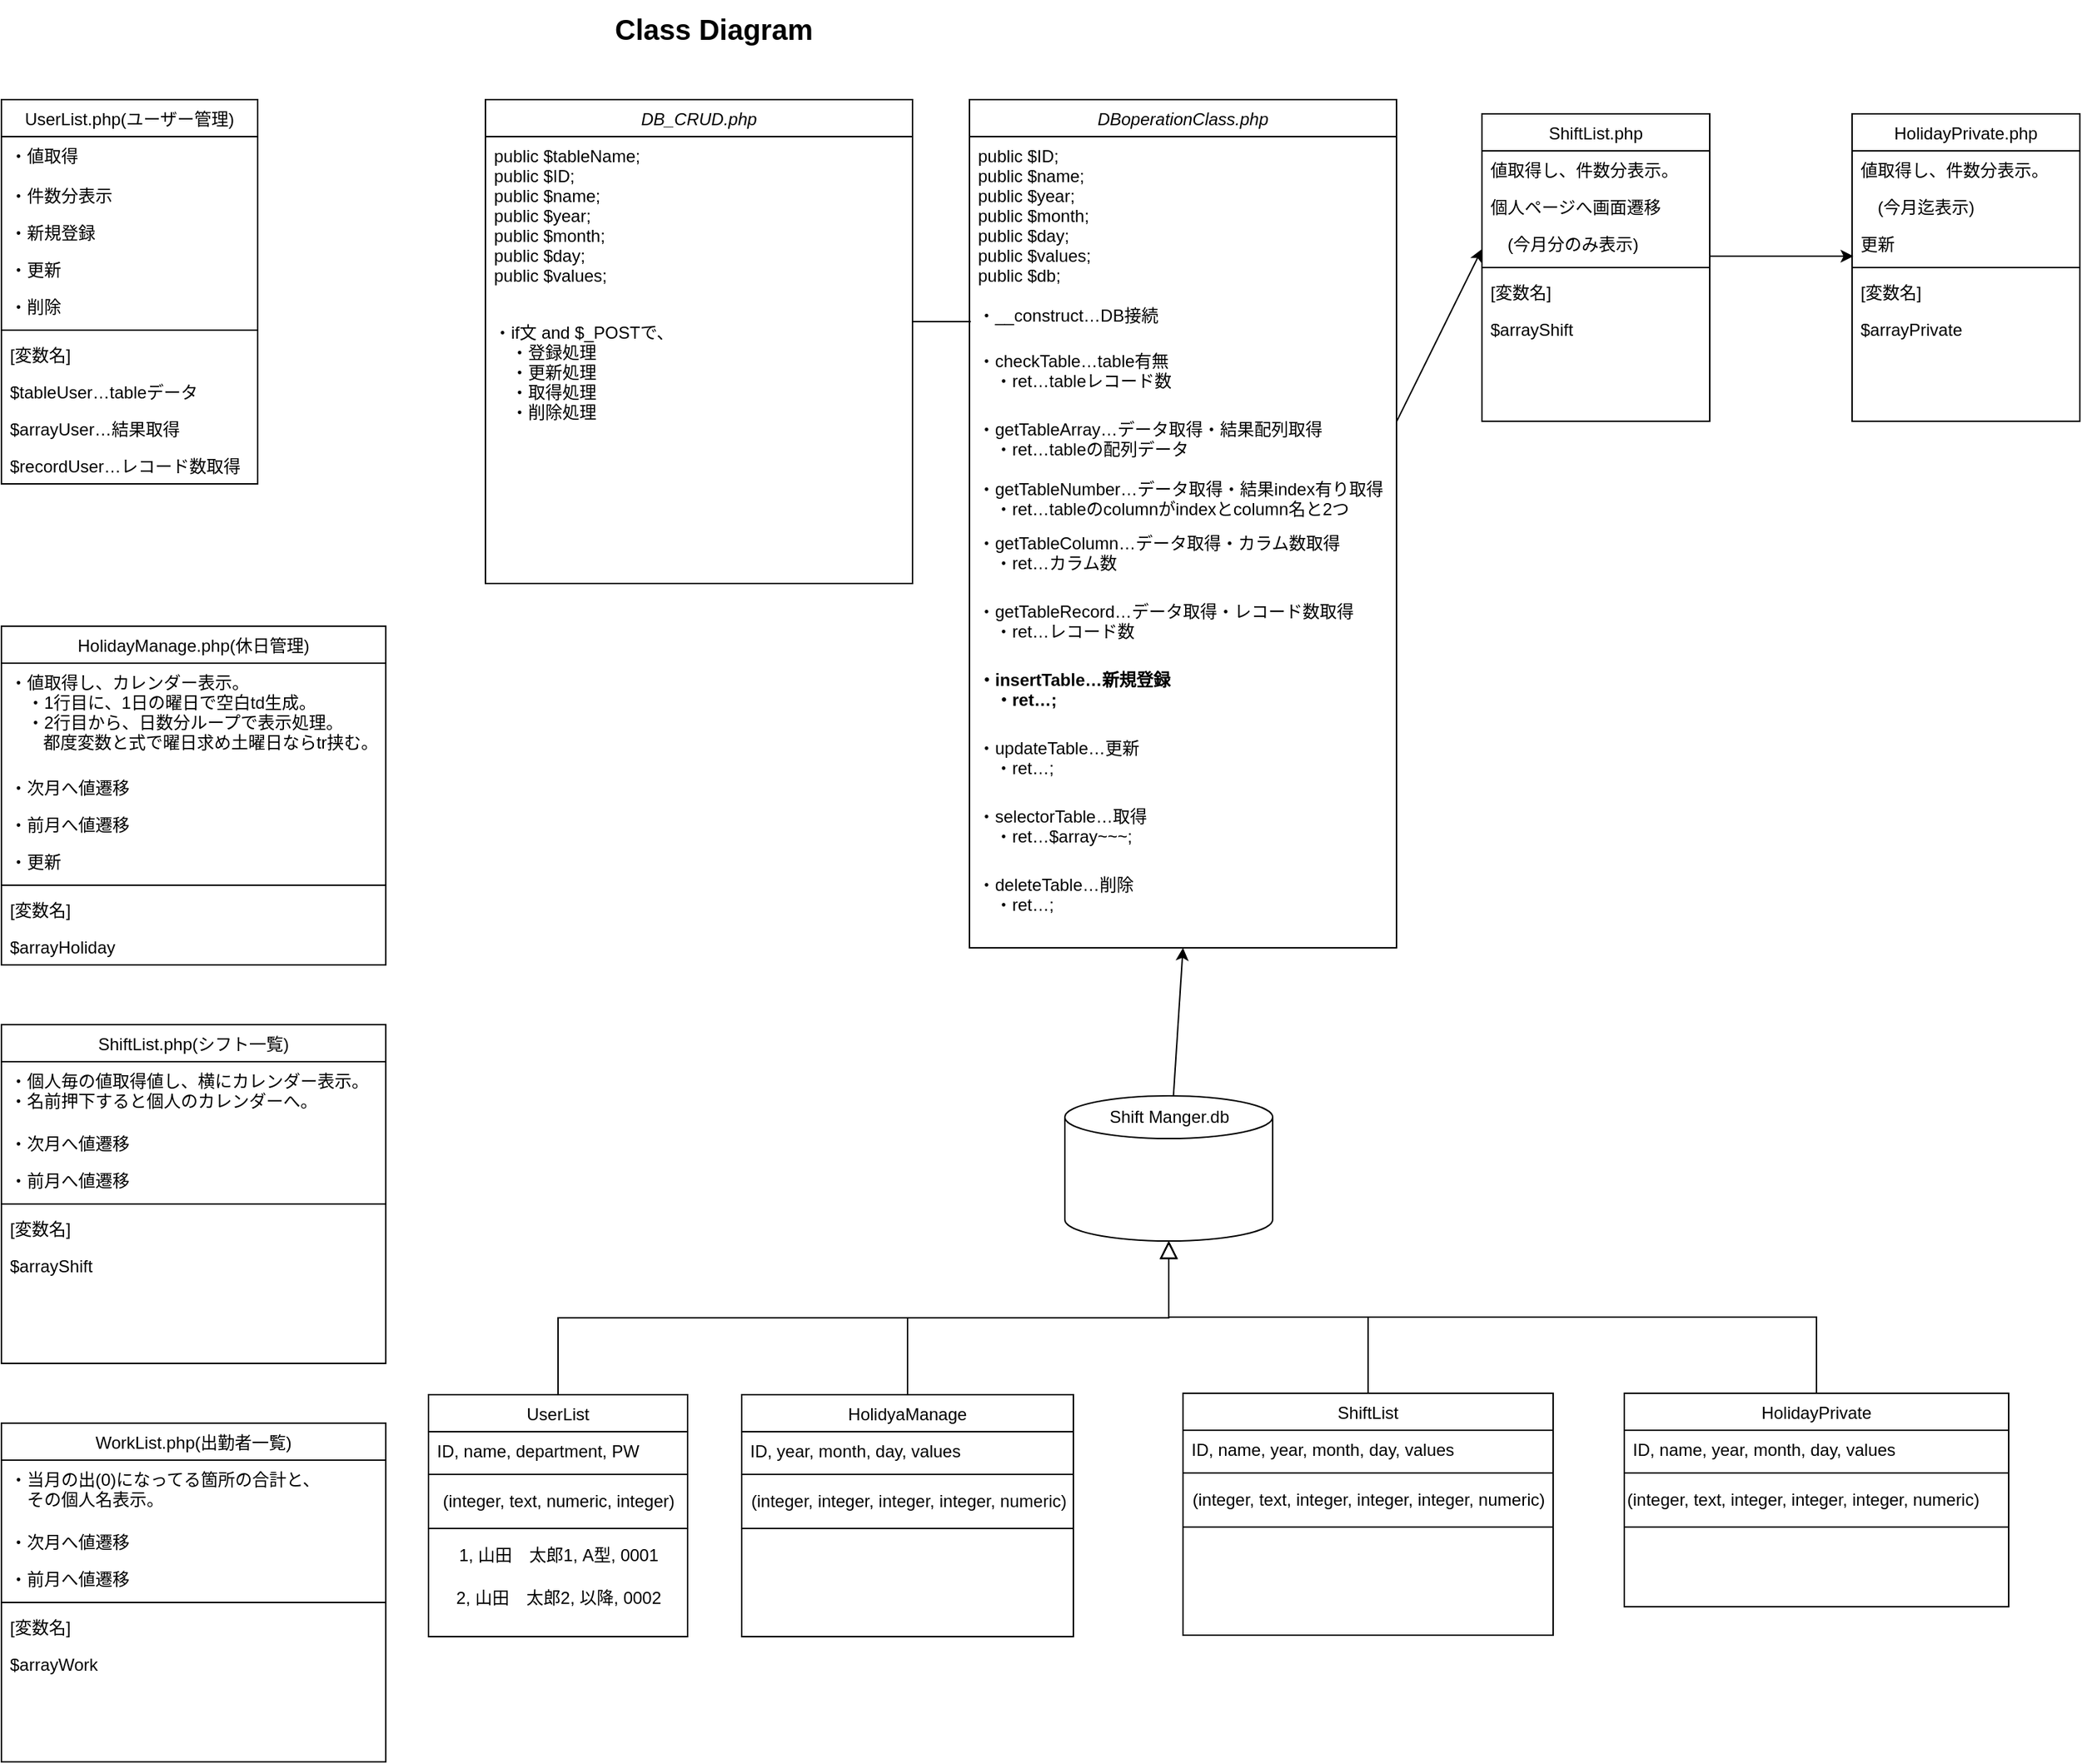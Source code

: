 <mxfile version="21.0.7" type="github">
  <diagram id="C5RBs43oDa-KdzZeNtuy" name="Page-1">
    <mxGraphModel dx="954" dy="532" grid="1" gridSize="10" guides="1" tooltips="1" connect="1" arrows="1" fold="1" page="1" pageScale="1" pageWidth="827" pageHeight="1169" math="0" shadow="0">
      <root>
        <mxCell id="WIyWlLk6GJQsqaUBKTNV-0" />
        <mxCell id="WIyWlLk6GJQsqaUBKTNV-1" parent="WIyWlLk6GJQsqaUBKTNV-0" />
        <mxCell id="zkfFHV4jXpPFQw0GAbJ--0" value="DBoperationClass.php" style="swimlane;fontStyle=2;align=center;verticalAlign=top;childLayout=stackLayout;horizontal=1;startSize=26;horizontalStack=0;resizeParent=1;resizeLast=0;collapsible=1;marginBottom=0;rounded=0;shadow=0;strokeWidth=1;" parent="WIyWlLk6GJQsqaUBKTNV-1" vertex="1">
          <mxGeometry x="720" y="110" width="300" height="596" as="geometry">
            <mxRectangle x="753" y="120" width="160" height="26" as="alternateBounds" />
          </mxGeometry>
        </mxCell>
        <mxCell id="zkfFHV4jXpPFQw0GAbJ--1" value="    public $ID;&#xa;    public $name;&#xa;    public $year;&#xa;    public $month;&#xa;    public $day;&#xa;    public $values;&#xa;    public $db;&#xa;&#xa;・__construct…DB接続" style="text;align=left;verticalAlign=top;spacingLeft=4;spacingRight=4;overflow=hidden;rotatable=0;points=[[0,0.5],[1,0.5]];portConstraint=eastwest;" parent="zkfFHV4jXpPFQw0GAbJ--0" vertex="1">
          <mxGeometry y="26" width="300" height="144" as="geometry" />
        </mxCell>
        <mxCell id="zkfFHV4jXpPFQw0GAbJ--2" value="・checkTable…table有無&#xa;　・ret…tableレコード数" style="text;align=left;verticalAlign=top;spacingLeft=4;spacingRight=4;overflow=hidden;rotatable=0;points=[[0,0.5],[1,0.5]];portConstraint=eastwest;rounded=0;shadow=0;html=0;" parent="zkfFHV4jXpPFQw0GAbJ--0" vertex="1">
          <mxGeometry y="170" width="300" height="48" as="geometry" />
        </mxCell>
        <mxCell id="fXn5I6j6XStHYsRZwjCQ-5" value="・getTableArray…データ取得・結果配列取得&#xa;　・ret…tableの配列データ&#xa;&#xa;・getTableNumber…データ取得・結果index有り取得&#xa;　・ret…tableのcolumnがindexとcolumn名と2つ" style="text;align=left;verticalAlign=top;spacingLeft=4;spacingRight=4;overflow=hidden;rotatable=0;points=[[0,0.5],[1,0.5]];portConstraint=eastwest;rounded=0;shadow=0;html=0;" parent="zkfFHV4jXpPFQw0GAbJ--0" vertex="1">
          <mxGeometry y="218" width="300" height="80" as="geometry" />
        </mxCell>
        <mxCell id="fXn5I6j6XStHYsRZwjCQ-6" value="・getTableColumn…データ取得・カラム数取得&#xa;　・ret…カラム数&#xa;" style="text;align=left;verticalAlign=top;spacingLeft=4;spacingRight=4;overflow=hidden;rotatable=0;points=[[0,0.5],[1,0.5]];portConstraint=eastwest;rounded=0;shadow=0;html=0;" parent="zkfFHV4jXpPFQw0GAbJ--0" vertex="1">
          <mxGeometry y="298" width="300" height="48" as="geometry" />
        </mxCell>
        <mxCell id="fXn5I6j6XStHYsRZwjCQ-7" value="・getTableRecord…データ取得・レコード数取得&#xa;　・ret…レコード数&#xa;" style="text;align=left;verticalAlign=top;spacingLeft=4;spacingRight=4;overflow=hidden;rotatable=0;points=[[0,0.5],[1,0.5]];portConstraint=eastwest;rounded=0;shadow=0;html=0;" parent="zkfFHV4jXpPFQw0GAbJ--0" vertex="1">
          <mxGeometry y="346" width="300" height="48" as="geometry" />
        </mxCell>
        <mxCell id="fXn5I6j6XStHYsRZwjCQ-8" value="・insertTable…新規登録&#xa;　・ret…;&#xa;" style="text;align=left;verticalAlign=top;spacingLeft=4;spacingRight=4;overflow=hidden;rotatable=0;points=[[0,0.5],[1,0.5]];portConstraint=eastwest;rounded=0;shadow=0;html=0;fontStyle=1" parent="zkfFHV4jXpPFQw0GAbJ--0" vertex="1">
          <mxGeometry y="394" width="300" height="48" as="geometry" />
        </mxCell>
        <mxCell id="fXn5I6j6XStHYsRZwjCQ-11" value="・updateTable…更新&#xa;　・ret…;&#xa;" style="text;align=left;verticalAlign=top;spacingLeft=4;spacingRight=4;overflow=hidden;rotatable=0;points=[[0,0.5],[1,0.5]];portConstraint=eastwest;rounded=0;shadow=0;html=0;fontStyle=0" parent="zkfFHV4jXpPFQw0GAbJ--0" vertex="1">
          <mxGeometry y="442" width="300" height="48" as="geometry" />
        </mxCell>
        <mxCell id="fXn5I6j6XStHYsRZwjCQ-9" value="・selectorTable…取得&#xa;　・ret…$array~~~;&#xa;" style="text;align=left;verticalAlign=top;spacingLeft=4;spacingRight=4;overflow=hidden;rotatable=0;points=[[0,0.5],[1,0.5]];portConstraint=eastwest;rounded=0;shadow=0;html=0;" parent="zkfFHV4jXpPFQw0GAbJ--0" vertex="1">
          <mxGeometry y="490" width="300" height="48" as="geometry" />
        </mxCell>
        <mxCell id="fXn5I6j6XStHYsRZwjCQ-10" value="・deleteTable…削除&#xa;　・ret…;&#xa;" style="text;align=left;verticalAlign=top;spacingLeft=4;spacingRight=4;overflow=hidden;rotatable=0;points=[[0,0.5],[1,0.5]];portConstraint=eastwest;rounded=0;shadow=0;html=0;" parent="zkfFHV4jXpPFQw0GAbJ--0" vertex="1">
          <mxGeometry y="538" width="300" height="48" as="geometry" />
        </mxCell>
        <mxCell id="zkfFHV4jXpPFQw0GAbJ--13" value="UserList" style="swimlane;fontStyle=0;align=center;verticalAlign=top;childLayout=stackLayout;horizontal=1;startSize=26;horizontalStack=0;resizeParent=1;resizeLast=0;collapsible=1;marginBottom=0;rounded=0;shadow=0;strokeWidth=1;" parent="WIyWlLk6GJQsqaUBKTNV-1" vertex="1">
          <mxGeometry x="340" y="1020" width="182" height="170" as="geometry">
            <mxRectangle x="407" y="620" width="170" height="26" as="alternateBounds" />
          </mxGeometry>
        </mxCell>
        <mxCell id="zkfFHV4jXpPFQw0GAbJ--14" value="ID, name, department, PW " style="text;align=left;verticalAlign=top;spacingLeft=4;spacingRight=4;overflow=hidden;rotatable=0;points=[[0,0.5],[1,0.5]];portConstraint=eastwest;" parent="zkfFHV4jXpPFQw0GAbJ--13" vertex="1">
          <mxGeometry y="26" width="182" height="26" as="geometry" />
        </mxCell>
        <mxCell id="zkfFHV4jXpPFQw0GAbJ--15" value="" style="line;html=1;strokeWidth=1;align=left;verticalAlign=middle;spacingTop=-1;spacingLeft=3;spacingRight=3;rotatable=0;labelPosition=right;points=[];portConstraint=eastwest;" parent="zkfFHV4jXpPFQw0GAbJ--13" vertex="1">
          <mxGeometry y="52" width="182" height="8" as="geometry" />
        </mxCell>
        <mxCell id="Wx7udCK2eIveqjbXuiab-48" value="(integer, text, numeric, integer)" style="text;html=1;align=center;verticalAlign=middle;resizable=0;points=[];autosize=1;strokeColor=none;fillColor=none;fontSize=12;" parent="zkfFHV4jXpPFQw0GAbJ--13" vertex="1">
          <mxGeometry y="60" width="182" height="30" as="geometry" />
        </mxCell>
        <mxCell id="fXn5I6j6XStHYsRZwjCQ-14" value="" style="line;html=1;strokeWidth=1;align=left;verticalAlign=middle;spacingTop=-1;spacingLeft=3;spacingRight=3;rotatable=0;labelPosition=right;points=[];portConstraint=eastwest;" parent="zkfFHV4jXpPFQw0GAbJ--13" vertex="1">
          <mxGeometry y="90" width="182" height="8" as="geometry" />
        </mxCell>
        <mxCell id="fXn5I6j6XStHYsRZwjCQ-17" value="1, 山田　太郎1, A型, 0001" style="text;html=1;align=center;verticalAlign=middle;resizable=0;points=[];autosize=1;strokeColor=none;fillColor=none;fontSize=12;" parent="zkfFHV4jXpPFQw0GAbJ--13" vertex="1">
          <mxGeometry y="98" width="182" height="30" as="geometry" />
        </mxCell>
        <mxCell id="fXn5I6j6XStHYsRZwjCQ-19" value="2, 山田　太郎2, 以降, 0002" style="text;html=1;align=center;verticalAlign=middle;resizable=0;points=[];autosize=1;strokeColor=none;fillColor=none;fontSize=12;" parent="zkfFHV4jXpPFQw0GAbJ--13" vertex="1">
          <mxGeometry y="128" width="182" height="30" as="geometry" />
        </mxCell>
        <mxCell id="zkfFHV4jXpPFQw0GAbJ--16" value="" style="endArrow=block;endSize=10;endFill=0;shadow=0;strokeWidth=1;rounded=0;edgeStyle=elbowEdgeStyle;elbow=vertical;entryX=0.5;entryY=1;entryDx=0;entryDy=0;entryPerimeter=0;" parent="WIyWlLk6GJQsqaUBKTNV-1" source="zkfFHV4jXpPFQw0GAbJ--13" target="Wx7udCK2eIveqjbXuiab-3" edge="1">
          <mxGeometry width="160" relative="1" as="geometry">
            <mxPoint x="210" y="373" as="sourcePoint" />
            <mxPoint x="310" y="271" as="targetPoint" />
          </mxGeometry>
        </mxCell>
        <mxCell id="zkfFHV4jXpPFQw0GAbJ--17" value="UserList.php(ユーザー管理)" style="swimlane;fontStyle=0;align=center;verticalAlign=top;childLayout=stackLayout;horizontal=1;startSize=26;horizontalStack=0;resizeParent=1;resizeLast=0;collapsible=1;marginBottom=0;rounded=0;shadow=0;strokeWidth=1;" parent="WIyWlLk6GJQsqaUBKTNV-1" vertex="1">
          <mxGeometry x="40" y="110" width="180" height="270" as="geometry">
            <mxRectangle x="40" y="110" width="160" height="26" as="alternateBounds" />
          </mxGeometry>
        </mxCell>
        <mxCell id="zkfFHV4jXpPFQw0GAbJ--18" value="・値取得&#xa;&#xa;・件数分表示" style="text;align=left;verticalAlign=top;spacingLeft=4;spacingRight=4;overflow=hidden;rotatable=0;points=[[0,0.5],[1,0.5]];portConstraint=eastwest;" parent="zkfFHV4jXpPFQw0GAbJ--17" vertex="1">
          <mxGeometry y="26" width="180" height="54" as="geometry" />
        </mxCell>
        <mxCell id="zkfFHV4jXpPFQw0GAbJ--19" value="・新規登録" style="text;align=left;verticalAlign=top;spacingLeft=4;spacingRight=4;overflow=hidden;rotatable=0;points=[[0,0.5],[1,0.5]];portConstraint=eastwest;rounded=0;shadow=0;html=0;" parent="zkfFHV4jXpPFQw0GAbJ--17" vertex="1">
          <mxGeometry y="80" width="180" height="26" as="geometry" />
        </mxCell>
        <mxCell id="zkfFHV4jXpPFQw0GAbJ--20" value="・更新" style="text;align=left;verticalAlign=top;spacingLeft=4;spacingRight=4;overflow=hidden;rotatable=0;points=[[0,0.5],[1,0.5]];portConstraint=eastwest;rounded=0;shadow=0;html=0;" parent="zkfFHV4jXpPFQw0GAbJ--17" vertex="1">
          <mxGeometry y="106" width="180" height="26" as="geometry" />
        </mxCell>
        <mxCell id="zkfFHV4jXpPFQw0GAbJ--21" value="・削除" style="text;align=left;verticalAlign=top;spacingLeft=4;spacingRight=4;overflow=hidden;rotatable=0;points=[[0,0.5],[1,0.5]];portConstraint=eastwest;rounded=0;shadow=0;html=0;" parent="zkfFHV4jXpPFQw0GAbJ--17" vertex="1">
          <mxGeometry y="132" width="180" height="26" as="geometry" />
        </mxCell>
        <mxCell id="zkfFHV4jXpPFQw0GAbJ--23" value="" style="line;html=1;strokeWidth=1;align=left;verticalAlign=middle;spacingTop=-1;spacingLeft=3;spacingRight=3;rotatable=0;labelPosition=right;points=[];portConstraint=eastwest;" parent="zkfFHV4jXpPFQw0GAbJ--17" vertex="1">
          <mxGeometry y="158" width="180" height="8" as="geometry" />
        </mxCell>
        <mxCell id="zkfFHV4jXpPFQw0GAbJ--24" value="[変数名]" style="text;align=left;verticalAlign=top;spacingLeft=4;spacingRight=4;overflow=hidden;rotatable=0;points=[[0,0.5],[1,0.5]];portConstraint=eastwest;" parent="zkfFHV4jXpPFQw0GAbJ--17" vertex="1">
          <mxGeometry y="166" width="180" height="26" as="geometry" />
        </mxCell>
        <mxCell id="zkfFHV4jXpPFQw0GAbJ--25" value="$tableUser…tableデータ" style="text;align=left;verticalAlign=top;spacingLeft=4;spacingRight=4;overflow=hidden;rotatable=0;points=[[0,0.5],[1,0.5]];portConstraint=eastwest;" parent="zkfFHV4jXpPFQw0GAbJ--17" vertex="1">
          <mxGeometry y="192" width="180" height="26" as="geometry" />
        </mxCell>
        <mxCell id="fXn5I6j6XStHYsRZwjCQ-29" value="$arrayUser…結果取得" style="text;align=left;verticalAlign=top;spacingLeft=4;spacingRight=4;overflow=hidden;rotatable=0;points=[[0,0.5],[1,0.5]];portConstraint=eastwest;" parent="zkfFHV4jXpPFQw0GAbJ--17" vertex="1">
          <mxGeometry y="218" width="180" height="26" as="geometry" />
        </mxCell>
        <mxCell id="fXn5I6j6XStHYsRZwjCQ-30" value="$recordUser…レコード数取得" style="text;align=left;verticalAlign=top;spacingLeft=4;spacingRight=4;overflow=hidden;rotatable=0;points=[[0,0.5],[1,0.5]];portConstraint=eastwest;fontStyle=0" parent="zkfFHV4jXpPFQw0GAbJ--17" vertex="1">
          <mxGeometry y="244" width="180" height="26" as="geometry" />
        </mxCell>
        <mxCell id="Wx7udCK2eIveqjbXuiab-2" value="Class Diagram" style="text;html=1;align=center;verticalAlign=middle;resizable=0;points=[];autosize=1;strokeColor=none;fillColor=none;strokeWidth=4;fontStyle=1;fontSize=20;" parent="WIyWlLk6GJQsqaUBKTNV-1" vertex="1">
          <mxGeometry x="460" y="40" width="160" height="40" as="geometry" />
        </mxCell>
        <mxCell id="Wx7udCK2eIveqjbXuiab-3" value="" style="shape=cylinder3;whiteSpace=wrap;html=1;boundedLbl=1;backgroundOutline=1;size=15;strokeWidth=1;fontSize=20;fontStyle=0" parent="WIyWlLk6GJQsqaUBKTNV-1" vertex="1">
          <mxGeometry x="787" y="810" width="146" height="102" as="geometry" />
        </mxCell>
        <mxCell id="Wx7udCK2eIveqjbXuiab-9" value="" style="endArrow=classic;html=1;rounded=0;fontSize=20;entryX=0.5;entryY=1;entryDx=0;entryDy=0;" parent="WIyWlLk6GJQsqaUBKTNV-1" source="Wx7udCK2eIveqjbXuiab-3" target="zkfFHV4jXpPFQw0GAbJ--0" edge="1">
          <mxGeometry width="50" height="50" relative="1" as="geometry">
            <mxPoint x="570" y="470" as="sourcePoint" />
            <mxPoint x="833" y="400" as="targetPoint" />
          </mxGeometry>
        </mxCell>
        <mxCell id="Wx7udCK2eIveqjbXuiab-10" value="Shift Manger.db" style="text;html=1;align=center;verticalAlign=middle;resizable=0;points=[];autosize=1;strokeColor=none;fillColor=none;fontSize=12;fontStyle=0" parent="WIyWlLk6GJQsqaUBKTNV-1" vertex="1">
          <mxGeometry x="805" y="810" width="110" height="30" as="geometry" />
        </mxCell>
        <mxCell id="Wx7udCK2eIveqjbXuiab-11" value="ShiftList" style="swimlane;fontStyle=0;align=center;verticalAlign=top;childLayout=stackLayout;horizontal=1;startSize=26;horizontalStack=0;resizeParent=1;resizeLast=0;collapsible=1;marginBottom=0;rounded=0;shadow=0;strokeWidth=1;" parent="WIyWlLk6GJQsqaUBKTNV-1" vertex="1">
          <mxGeometry x="870" y="1019" width="260" height="170" as="geometry">
            <mxRectangle x="790" y="620" width="170" height="26" as="alternateBounds" />
          </mxGeometry>
        </mxCell>
        <mxCell id="Wx7udCK2eIveqjbXuiab-12" value="ID, name, year, month, day, values" style="text;align=left;verticalAlign=top;spacingLeft=4;spacingRight=4;overflow=hidden;rotatable=0;points=[[0,0.5],[1,0.5]];portConstraint=eastwest;" parent="Wx7udCK2eIveqjbXuiab-11" vertex="1">
          <mxGeometry y="26" width="260" height="26" as="geometry" />
        </mxCell>
        <mxCell id="Wx7udCK2eIveqjbXuiab-13" value="" style="line;html=1;strokeWidth=1;align=left;verticalAlign=middle;spacingTop=-1;spacingLeft=3;spacingRight=3;rotatable=0;labelPosition=right;points=[];portConstraint=eastwest;" parent="Wx7udCK2eIveqjbXuiab-11" vertex="1">
          <mxGeometry y="52" width="260" height="8" as="geometry" />
        </mxCell>
        <mxCell id="fXn5I6j6XStHYsRZwjCQ-27" value="(integer, text, integer, integer, integer, numeric)" style="text;html=1;align=center;verticalAlign=middle;resizable=0;points=[];autosize=1;strokeColor=none;fillColor=none;fontSize=12;" parent="Wx7udCK2eIveqjbXuiab-11" vertex="1">
          <mxGeometry y="60" width="260" height="30" as="geometry" />
        </mxCell>
        <mxCell id="fXn5I6j6XStHYsRZwjCQ-25" value="" style="line;html=1;strokeWidth=1;align=left;verticalAlign=middle;spacingTop=-1;spacingLeft=3;spacingRight=3;rotatable=0;labelPosition=right;points=[];portConstraint=eastwest;" parent="Wx7udCK2eIveqjbXuiab-11" vertex="1">
          <mxGeometry y="90" width="260" height="8" as="geometry" />
        </mxCell>
        <mxCell id="Wx7udCK2eIveqjbXuiab-14" value="HolidayPrivate" style="swimlane;fontStyle=0;align=center;verticalAlign=top;childLayout=stackLayout;horizontal=1;startSize=26;horizontalStack=0;resizeParent=1;resizeLast=0;collapsible=1;marginBottom=0;rounded=0;shadow=0;strokeWidth=1;" parent="WIyWlLk6GJQsqaUBKTNV-1" vertex="1">
          <mxGeometry x="1180" y="1019" width="270" height="150" as="geometry">
            <mxRectangle x="1060" y="620" width="170" height="26" as="alternateBounds" />
          </mxGeometry>
        </mxCell>
        <mxCell id="Wx7udCK2eIveqjbXuiab-15" value="ID, name, year, month, day, values" style="text;align=left;verticalAlign=top;spacingLeft=4;spacingRight=4;overflow=hidden;rotatable=0;points=[[0,0.5],[1,0.5]];portConstraint=eastwest;" parent="Wx7udCK2eIveqjbXuiab-14" vertex="1">
          <mxGeometry y="26" width="270" height="26" as="geometry" />
        </mxCell>
        <mxCell id="Wx7udCK2eIveqjbXuiab-16" value="" style="line;html=1;strokeWidth=1;align=left;verticalAlign=middle;spacingTop=-1;spacingLeft=3;spacingRight=3;rotatable=0;labelPosition=right;points=[];portConstraint=eastwest;" parent="Wx7udCK2eIveqjbXuiab-14" vertex="1">
          <mxGeometry y="52" width="270" height="8" as="geometry" />
        </mxCell>
        <mxCell id="fXn5I6j6XStHYsRZwjCQ-20" value="(integer, text, integer, integer, integer, numeric)" style="text;html=1;align=left;verticalAlign=middle;resizable=0;points=[];autosize=1;strokeColor=none;fillColor=none;fontSize=12;" parent="Wx7udCK2eIveqjbXuiab-14" vertex="1">
          <mxGeometry y="60" width="270" height="30" as="geometry" />
        </mxCell>
        <mxCell id="fXn5I6j6XStHYsRZwjCQ-23" value="" style="line;html=1;strokeWidth=1;align=left;verticalAlign=middle;spacingTop=-1;spacingLeft=3;spacingRight=3;rotatable=0;labelPosition=right;points=[];portConstraint=eastwest;" parent="Wx7udCK2eIveqjbXuiab-14" vertex="1">
          <mxGeometry y="90" width="270" height="8" as="geometry" />
        </mxCell>
        <mxCell id="Wx7udCK2eIveqjbXuiab-17" value="HolidyaManage" style="swimlane;fontStyle=0;align=center;verticalAlign=top;childLayout=stackLayout;horizontal=1;startSize=26;horizontalStack=0;resizeParent=1;resizeLast=0;collapsible=1;marginBottom=0;rounded=0;shadow=0;strokeWidth=1;" parent="WIyWlLk6GJQsqaUBKTNV-1" vertex="1">
          <mxGeometry x="560" y="1020" width="233" height="170" as="geometry">
            <mxRectangle x="600" y="620" width="170" height="26" as="alternateBounds" />
          </mxGeometry>
        </mxCell>
        <mxCell id="Wx7udCK2eIveqjbXuiab-18" value="ID, year, month, day, values" style="text;align=left;verticalAlign=top;spacingLeft=4;spacingRight=4;overflow=hidden;rotatable=0;points=[[0,0.5],[1,0.5]];portConstraint=eastwest;" parent="Wx7udCK2eIveqjbXuiab-17" vertex="1">
          <mxGeometry y="26" width="233" height="26" as="geometry" />
        </mxCell>
        <mxCell id="Wx7udCK2eIveqjbXuiab-19" value="" style="line;html=1;strokeWidth=1;align=left;verticalAlign=middle;spacingTop=-1;spacingLeft=3;spacingRight=3;rotatable=0;labelPosition=right;points=[];portConstraint=eastwest;" parent="Wx7udCK2eIveqjbXuiab-17" vertex="1">
          <mxGeometry y="52" width="233" height="8" as="geometry" />
        </mxCell>
        <mxCell id="fXn5I6j6XStHYsRZwjCQ-22" value="(integer, integer, integer, integer, numeric)" style="text;html=1;align=center;verticalAlign=middle;resizable=0;points=[];autosize=1;strokeColor=none;fillColor=none;fontSize=12;" parent="Wx7udCK2eIveqjbXuiab-17" vertex="1">
          <mxGeometry y="60" width="233" height="30" as="geometry" />
        </mxCell>
        <mxCell id="fXn5I6j6XStHYsRZwjCQ-24" value="" style="line;html=1;strokeWidth=1;align=left;verticalAlign=middle;spacingTop=-1;spacingLeft=3;spacingRight=3;rotatable=0;labelPosition=right;points=[];portConstraint=eastwest;" parent="Wx7udCK2eIveqjbXuiab-17" vertex="1">
          <mxGeometry y="90" width="233" height="8" as="geometry" />
        </mxCell>
        <mxCell id="Wx7udCK2eIveqjbXuiab-20" value="" style="endArrow=block;endSize=10;endFill=0;shadow=0;strokeWidth=1;rounded=0;edgeStyle=elbowEdgeStyle;elbow=vertical;entryX=0.5;entryY=1;entryDx=0;entryDy=0;entryPerimeter=0;exitX=0.5;exitY=0;exitDx=0;exitDy=0;" parent="WIyWlLk6GJQsqaUBKTNV-1" source="Wx7udCK2eIveqjbXuiab-11" target="Wx7udCK2eIveqjbXuiab-3" edge="1">
          <mxGeometry width="160" relative="1" as="geometry">
            <mxPoint x="497" y="630" as="sourcePoint" />
            <mxPoint x="690" y="572" as="targetPoint" />
          </mxGeometry>
        </mxCell>
        <mxCell id="Wx7udCK2eIveqjbXuiab-21" value="" style="endArrow=block;endSize=10;endFill=0;shadow=0;strokeWidth=1;rounded=0;edgeStyle=elbowEdgeStyle;elbow=vertical;exitX=0.5;exitY=0;exitDx=0;exitDy=0;" parent="WIyWlLk6GJQsqaUBKTNV-1" source="Wx7udCK2eIveqjbXuiab-17" target="Wx7udCK2eIveqjbXuiab-3" edge="1">
          <mxGeometry width="160" relative="1" as="geometry">
            <mxPoint x="507" y="640" as="sourcePoint" />
            <mxPoint x="680" y="560" as="targetPoint" />
          </mxGeometry>
        </mxCell>
        <mxCell id="Wx7udCK2eIveqjbXuiab-22" value="" style="endArrow=block;endSize=10;endFill=0;shadow=0;strokeWidth=1;rounded=0;edgeStyle=elbowEdgeStyle;elbow=vertical;entryX=0.5;entryY=1;entryDx=0;entryDy=0;entryPerimeter=0;" parent="WIyWlLk6GJQsqaUBKTNV-1" source="Wx7udCK2eIveqjbXuiab-14" target="Wx7udCK2eIveqjbXuiab-3" edge="1">
          <mxGeometry width="160" relative="1" as="geometry">
            <mxPoint x="880" y="630" as="sourcePoint" />
            <mxPoint x="690" y="572" as="targetPoint" />
          </mxGeometry>
        </mxCell>
        <mxCell id="Wx7udCK2eIveqjbXuiab-51" value="ShiftList.php" style="swimlane;fontStyle=0;align=center;verticalAlign=top;childLayout=stackLayout;horizontal=1;startSize=26;horizontalStack=0;resizeParent=1;resizeLast=0;collapsible=1;marginBottom=0;rounded=0;shadow=0;strokeWidth=1;" parent="WIyWlLk6GJQsqaUBKTNV-1" vertex="1">
          <mxGeometry x="1080" y="120" width="160" height="216" as="geometry">
            <mxRectangle x="550" y="140" width="160" height="26" as="alternateBounds" />
          </mxGeometry>
        </mxCell>
        <mxCell id="Wx7udCK2eIveqjbXuiab-52" value="値取得し、件数分表示。" style="text;align=left;verticalAlign=top;spacingLeft=4;spacingRight=4;overflow=hidden;rotatable=0;points=[[0,0.5],[1,0.5]];portConstraint=eastwest;" parent="Wx7udCK2eIveqjbXuiab-51" vertex="1">
          <mxGeometry y="26" width="160" height="26" as="geometry" />
        </mxCell>
        <mxCell id="Wx7udCK2eIveqjbXuiab-53" value="個人ページへ画面遷移" style="text;align=left;verticalAlign=top;spacingLeft=4;spacingRight=4;overflow=hidden;rotatable=0;points=[[0,0.5],[1,0.5]];portConstraint=eastwest;rounded=0;shadow=0;html=0;" parent="Wx7udCK2eIveqjbXuiab-51" vertex="1">
          <mxGeometry y="52" width="160" height="26" as="geometry" />
        </mxCell>
        <mxCell id="Wx7udCK2eIveqjbXuiab-56" value="　(今月分のみ表示)" style="text;align=left;verticalAlign=top;spacingLeft=4;spacingRight=4;overflow=hidden;rotatable=0;points=[[0,0.5],[1,0.5]];portConstraint=eastwest;rounded=0;shadow=0;html=0;fontStyle=0" parent="Wx7udCK2eIveqjbXuiab-51" vertex="1">
          <mxGeometry y="78" width="160" height="26" as="geometry" />
        </mxCell>
        <mxCell id="Wx7udCK2eIveqjbXuiab-57" value="" style="line;html=1;strokeWidth=1;align=left;verticalAlign=middle;spacingTop=-1;spacingLeft=3;spacingRight=3;rotatable=0;labelPosition=right;points=[];portConstraint=eastwest;" parent="Wx7udCK2eIveqjbXuiab-51" vertex="1">
          <mxGeometry y="104" width="160" height="8" as="geometry" />
        </mxCell>
        <mxCell id="Wx7udCK2eIveqjbXuiab-58" value="[変数名]" style="text;align=left;verticalAlign=top;spacingLeft=4;spacingRight=4;overflow=hidden;rotatable=0;points=[[0,0.5],[1,0.5]];portConstraint=eastwest;" parent="Wx7udCK2eIveqjbXuiab-51" vertex="1">
          <mxGeometry y="112" width="160" height="26" as="geometry" />
        </mxCell>
        <mxCell id="Wx7udCK2eIveqjbXuiab-59" value="$arrayShift" style="text;align=left;verticalAlign=top;spacingLeft=4;spacingRight=4;overflow=hidden;rotatable=0;points=[[0,0.5],[1,0.5]];portConstraint=eastwest;" parent="Wx7udCK2eIveqjbXuiab-51" vertex="1">
          <mxGeometry y="138" width="160" height="26" as="geometry" />
        </mxCell>
        <mxCell id="Wx7udCK2eIveqjbXuiab-60" value="HolidayManage.php(休日管理)" style="swimlane;fontStyle=0;align=center;verticalAlign=top;childLayout=stackLayout;horizontal=1;startSize=26;horizontalStack=0;resizeParent=1;resizeLast=0;collapsible=1;marginBottom=0;rounded=0;shadow=0;strokeWidth=1;" parent="WIyWlLk6GJQsqaUBKTNV-1" vertex="1">
          <mxGeometry x="40" y="480" width="270" height="238" as="geometry">
            <mxRectangle x="550" y="140" width="160" height="26" as="alternateBounds" />
          </mxGeometry>
        </mxCell>
        <mxCell id="Wx7udCK2eIveqjbXuiab-61" value="・値取得し、カレンダー表示。&#xa;　・1行目に、1日の曜日で空白td生成。&#xa;　・2行目から、日数分ループで表示処理。&#xa;       都度変数と式で曜日求め土曜日ならtr挟む。" style="text;align=left;verticalAlign=top;spacingLeft=4;spacingRight=4;overflow=hidden;rotatable=0;points=[[0,0.5],[1,0.5]];portConstraint=eastwest;" parent="Wx7udCK2eIveqjbXuiab-60" vertex="1">
          <mxGeometry y="26" width="270" height="74" as="geometry" />
        </mxCell>
        <mxCell id="Wx7udCK2eIveqjbXuiab-63" value="・次月へ値遷移" style="text;align=left;verticalAlign=top;spacingLeft=4;spacingRight=4;overflow=hidden;rotatable=0;points=[[0,0.5],[1,0.5]];portConstraint=eastwest;rounded=0;shadow=0;html=0;" parent="Wx7udCK2eIveqjbXuiab-60" vertex="1">
          <mxGeometry y="100" width="270" height="26" as="geometry" />
        </mxCell>
        <mxCell id="Wx7udCK2eIveqjbXuiab-64" value="・前月へ値遷移" style="text;align=left;verticalAlign=top;spacingLeft=4;spacingRight=4;overflow=hidden;rotatable=0;points=[[0,0.5],[1,0.5]];portConstraint=eastwest;rounded=0;shadow=0;html=0;" parent="Wx7udCK2eIveqjbXuiab-60" vertex="1">
          <mxGeometry y="126" width="270" height="26" as="geometry" />
        </mxCell>
        <mxCell id="Wx7udCK2eIveqjbXuiab-65" value="・更新" style="text;align=left;verticalAlign=top;spacingLeft=4;spacingRight=4;overflow=hidden;rotatable=0;points=[[0,0.5],[1,0.5]];portConstraint=eastwest;rounded=0;shadow=0;html=0;" parent="Wx7udCK2eIveqjbXuiab-60" vertex="1">
          <mxGeometry y="152" width="270" height="26" as="geometry" />
        </mxCell>
        <mxCell id="Wx7udCK2eIveqjbXuiab-66" value="" style="line;html=1;strokeWidth=1;align=left;verticalAlign=middle;spacingTop=-1;spacingLeft=3;spacingRight=3;rotatable=0;labelPosition=right;points=[];portConstraint=eastwest;" parent="Wx7udCK2eIveqjbXuiab-60" vertex="1">
          <mxGeometry y="178" width="270" height="8" as="geometry" />
        </mxCell>
        <mxCell id="Wx7udCK2eIveqjbXuiab-67" value="[変数名]" style="text;align=left;verticalAlign=top;spacingLeft=4;spacingRight=4;overflow=hidden;rotatable=0;points=[[0,0.5],[1,0.5]];portConstraint=eastwest;" parent="Wx7udCK2eIveqjbXuiab-60" vertex="1">
          <mxGeometry y="186" width="270" height="26" as="geometry" />
        </mxCell>
        <mxCell id="Wx7udCK2eIveqjbXuiab-68" value="$arrayHoliday" style="text;align=left;verticalAlign=top;spacingLeft=4;spacingRight=4;overflow=hidden;rotatable=0;points=[[0,0.5],[1,0.5]];portConstraint=eastwest;" parent="Wx7udCK2eIveqjbXuiab-60" vertex="1">
          <mxGeometry y="212" width="270" height="26" as="geometry" />
        </mxCell>
        <mxCell id="Wx7udCK2eIveqjbXuiab-69" value="" style="endArrow=classic;html=1;rounded=0;fontSize=12;exitX=1;exitY=0.104;exitDx=0;exitDy=0;exitPerimeter=0;" parent="WIyWlLk6GJQsqaUBKTNV-1" source="fXn5I6j6XStHYsRZwjCQ-5" edge="1">
          <mxGeometry width="50" height="50" relative="1" as="geometry">
            <mxPoint x="530" y="220" as="sourcePoint" />
            <mxPoint x="1080" y="215" as="targetPoint" />
          </mxGeometry>
        </mxCell>
        <mxCell id="Wx7udCK2eIveqjbXuiab-70" value="HolidayPrivate.php" style="swimlane;fontStyle=0;align=center;verticalAlign=top;childLayout=stackLayout;horizontal=1;startSize=26;horizontalStack=0;resizeParent=1;resizeLast=0;collapsible=1;marginBottom=0;rounded=0;shadow=0;strokeWidth=1;" parent="WIyWlLk6GJQsqaUBKTNV-1" vertex="1">
          <mxGeometry x="1340" y="120" width="160" height="216" as="geometry">
            <mxRectangle x="550" y="140" width="160" height="26" as="alternateBounds" />
          </mxGeometry>
        </mxCell>
        <mxCell id="Wx7udCK2eIveqjbXuiab-71" value="値取得し、件数分表示。" style="text;align=left;verticalAlign=top;spacingLeft=4;spacingRight=4;overflow=hidden;rotatable=0;points=[[0,0.5],[1,0.5]];portConstraint=eastwest;" parent="Wx7udCK2eIveqjbXuiab-70" vertex="1">
          <mxGeometry y="26" width="160" height="26" as="geometry" />
        </mxCell>
        <mxCell id="Wx7udCK2eIveqjbXuiab-72" value="　(今月迄表示)" style="text;align=left;verticalAlign=top;spacingLeft=4;spacingRight=4;overflow=hidden;rotatable=0;points=[[0,0.5],[1,0.5]];portConstraint=eastwest;rounded=0;shadow=0;html=0;fontStyle=0" parent="Wx7udCK2eIveqjbXuiab-70" vertex="1">
          <mxGeometry y="52" width="160" height="26" as="geometry" />
        </mxCell>
        <mxCell id="Wx7udCK2eIveqjbXuiab-73" value="更新" style="text;align=left;verticalAlign=top;spacingLeft=4;spacingRight=4;overflow=hidden;rotatable=0;points=[[0,0.5],[1,0.5]];portConstraint=eastwest;rounded=0;shadow=0;html=0;" parent="Wx7udCK2eIveqjbXuiab-70" vertex="1">
          <mxGeometry y="78" width="160" height="26" as="geometry" />
        </mxCell>
        <mxCell id="Wx7udCK2eIveqjbXuiab-76" value="" style="line;html=1;strokeWidth=1;align=left;verticalAlign=middle;spacingTop=-1;spacingLeft=3;spacingRight=3;rotatable=0;labelPosition=right;points=[];portConstraint=eastwest;" parent="Wx7udCK2eIveqjbXuiab-70" vertex="1">
          <mxGeometry y="104" width="160" height="8" as="geometry" />
        </mxCell>
        <mxCell id="Wx7udCK2eIveqjbXuiab-77" value="[変数名]" style="text;align=left;verticalAlign=top;spacingLeft=4;spacingRight=4;overflow=hidden;rotatable=0;points=[[0,0.5],[1,0.5]];portConstraint=eastwest;" parent="Wx7udCK2eIveqjbXuiab-70" vertex="1">
          <mxGeometry y="112" width="160" height="26" as="geometry" />
        </mxCell>
        <mxCell id="Wx7udCK2eIveqjbXuiab-78" value="$arrayPrivate" style="text;align=left;verticalAlign=top;spacingLeft=4;spacingRight=4;overflow=hidden;rotatable=0;points=[[0,0.5],[1,0.5]];portConstraint=eastwest;" parent="Wx7udCK2eIveqjbXuiab-70" vertex="1">
          <mxGeometry y="138" width="160" height="26" as="geometry" />
        </mxCell>
        <mxCell id="fXn5I6j6XStHYsRZwjCQ-0" value="" style="endArrow=classic;html=1;rounded=0;entryX=0.006;entryY=-0.154;entryDx=0;entryDy=0;entryPerimeter=0;" parent="WIyWlLk6GJQsqaUBKTNV-1" edge="1">
          <mxGeometry width="50" height="50" relative="1" as="geometry">
            <mxPoint x="1240" y="220" as="sourcePoint" />
            <mxPoint x="1340.96" y="219.996" as="targetPoint" />
          </mxGeometry>
        </mxCell>
        <mxCell id="xi2j7dpTKyXOCPSicx9b-0" value="DB_CRUD.php" style="swimlane;fontStyle=2;align=center;verticalAlign=top;childLayout=stackLayout;horizontal=1;startSize=26;horizontalStack=0;resizeParent=1;resizeLast=0;collapsible=1;marginBottom=0;rounded=0;shadow=0;strokeWidth=1;" parent="WIyWlLk6GJQsqaUBKTNV-1" vertex="1">
          <mxGeometry x="380" y="110" width="300" height="340" as="geometry">
            <mxRectangle x="753" y="120" width="160" height="26" as="alternateBounds" />
          </mxGeometry>
        </mxCell>
        <mxCell id="xi2j7dpTKyXOCPSicx9b-1" value="public $tableName;&#xa;public $ID;&#xa;public $name;&#xa;public $year;&#xa;public $month;&#xa;public $day;&#xa;public $values;&#xa;" style="text;align=left;verticalAlign=top;spacingLeft=4;spacingRight=4;overflow=hidden;rotatable=0;points=[[0,0.5],[1,0.5]];portConstraint=eastwest;" parent="xi2j7dpTKyXOCPSicx9b-0" vertex="1">
          <mxGeometry y="26" width="300" height="124" as="geometry" />
        </mxCell>
        <mxCell id="xi2j7dpTKyXOCPSicx9b-3" value="・if文 and $_POSTで、&#xa;　・登録処理&#xa;　・更新処理&#xa;　・取得処理&#xa;　・削除処理" style="text;align=left;verticalAlign=top;spacingLeft=4;spacingRight=4;overflow=hidden;rotatable=0;points=[[0,0.5],[1,0.5]];portConstraint=eastwest;rounded=0;shadow=0;html=0;" parent="xi2j7dpTKyXOCPSicx9b-0" vertex="1">
          <mxGeometry y="150" width="300" height="80" as="geometry" />
        </mxCell>
        <mxCell id="vTIIaEtnAdQNjy-5-Ybe-0" value="" style="endArrow=none;html=1;rounded=0;entryX=0.003;entryY=0.903;entryDx=0;entryDy=0;entryPerimeter=0;" parent="WIyWlLk6GJQsqaUBKTNV-1" target="zkfFHV4jXpPFQw0GAbJ--1" edge="1">
          <mxGeometry width="50" height="50" relative="1" as="geometry">
            <mxPoint x="680" y="266" as="sourcePoint" />
            <mxPoint x="560" y="240" as="targetPoint" />
          </mxGeometry>
        </mxCell>
        <mxCell id="hZ_qqYXXl6Kji2K9hlaC-0" value="ShiftList.php(シフト一覧)" style="swimlane;fontStyle=0;align=center;verticalAlign=top;childLayout=stackLayout;horizontal=1;startSize=26;horizontalStack=0;resizeParent=1;resizeLast=0;collapsible=1;marginBottom=0;rounded=0;shadow=0;strokeWidth=1;" vertex="1" parent="WIyWlLk6GJQsqaUBKTNV-1">
          <mxGeometry x="40" y="760" width="270" height="238" as="geometry">
            <mxRectangle x="550" y="140" width="160" height="26" as="alternateBounds" />
          </mxGeometry>
        </mxCell>
        <mxCell id="hZ_qqYXXl6Kji2K9hlaC-1" value="・個人毎の値取得値し、横にカレンダー表示。&#xa;・名前押下すると個人のカレンダーへ。" style="text;align=left;verticalAlign=top;spacingLeft=4;spacingRight=4;overflow=hidden;rotatable=0;points=[[0,0.5],[1,0.5]];portConstraint=eastwest;fontStyle=0" vertex="1" parent="hZ_qqYXXl6Kji2K9hlaC-0">
          <mxGeometry y="26" width="270" height="44" as="geometry" />
        </mxCell>
        <mxCell id="hZ_qqYXXl6Kji2K9hlaC-2" value="・次月へ値遷移" style="text;align=left;verticalAlign=top;spacingLeft=4;spacingRight=4;overflow=hidden;rotatable=0;points=[[0,0.5],[1,0.5]];portConstraint=eastwest;rounded=0;shadow=0;html=0;" vertex="1" parent="hZ_qqYXXl6Kji2K9hlaC-0">
          <mxGeometry y="70" width="270" height="26" as="geometry" />
        </mxCell>
        <mxCell id="hZ_qqYXXl6Kji2K9hlaC-3" value="・前月へ値遷移" style="text;align=left;verticalAlign=top;spacingLeft=4;spacingRight=4;overflow=hidden;rotatable=0;points=[[0,0.5],[1,0.5]];portConstraint=eastwest;rounded=0;shadow=0;html=0;" vertex="1" parent="hZ_qqYXXl6Kji2K9hlaC-0">
          <mxGeometry y="96" width="270" height="26" as="geometry" />
        </mxCell>
        <mxCell id="hZ_qqYXXl6Kji2K9hlaC-5" value="" style="line;html=1;strokeWidth=1;align=left;verticalAlign=middle;spacingTop=-1;spacingLeft=3;spacingRight=3;rotatable=0;labelPosition=right;points=[];portConstraint=eastwest;" vertex="1" parent="hZ_qqYXXl6Kji2K9hlaC-0">
          <mxGeometry y="122" width="270" height="8" as="geometry" />
        </mxCell>
        <mxCell id="hZ_qqYXXl6Kji2K9hlaC-6" value="[変数名]" style="text;align=left;verticalAlign=top;spacingLeft=4;spacingRight=4;overflow=hidden;rotatable=0;points=[[0,0.5],[1,0.5]];portConstraint=eastwest;" vertex="1" parent="hZ_qqYXXl6Kji2K9hlaC-0">
          <mxGeometry y="130" width="270" height="26" as="geometry" />
        </mxCell>
        <mxCell id="hZ_qqYXXl6Kji2K9hlaC-7" value="$arrayShift" style="text;align=left;verticalAlign=top;spacingLeft=4;spacingRight=4;overflow=hidden;rotatable=0;points=[[0,0.5],[1,0.5]];portConstraint=eastwest;" vertex="1" parent="hZ_qqYXXl6Kji2K9hlaC-0">
          <mxGeometry y="156" width="270" height="26" as="geometry" />
        </mxCell>
        <mxCell id="hZ_qqYXXl6Kji2K9hlaC-8" value="WorkList.php(出勤者一覧)" style="swimlane;fontStyle=0;align=center;verticalAlign=top;childLayout=stackLayout;horizontal=1;startSize=26;horizontalStack=0;resizeParent=1;resizeLast=0;collapsible=1;marginBottom=0;rounded=0;shadow=0;strokeWidth=1;" vertex="1" parent="WIyWlLk6GJQsqaUBKTNV-1">
          <mxGeometry x="40" y="1040" width="270" height="238" as="geometry">
            <mxRectangle x="550" y="140" width="160" height="26" as="alternateBounds" />
          </mxGeometry>
        </mxCell>
        <mxCell id="hZ_qqYXXl6Kji2K9hlaC-9" value="・当月の出(0)になってる箇所の合計と、&#xa;　その個人名表示。" style="text;align=left;verticalAlign=top;spacingLeft=4;spacingRight=4;overflow=hidden;rotatable=0;points=[[0,0.5],[1,0.5]];portConstraint=eastwest;fontStyle=0" vertex="1" parent="hZ_qqYXXl6Kji2K9hlaC-8">
          <mxGeometry y="26" width="270" height="44" as="geometry" />
        </mxCell>
        <mxCell id="hZ_qqYXXl6Kji2K9hlaC-10" value="・次月へ値遷移" style="text;align=left;verticalAlign=top;spacingLeft=4;spacingRight=4;overflow=hidden;rotatable=0;points=[[0,0.5],[1,0.5]];portConstraint=eastwest;rounded=0;shadow=0;html=0;" vertex="1" parent="hZ_qqYXXl6Kji2K9hlaC-8">
          <mxGeometry y="70" width="270" height="26" as="geometry" />
        </mxCell>
        <mxCell id="hZ_qqYXXl6Kji2K9hlaC-11" value="・前月へ値遷移" style="text;align=left;verticalAlign=top;spacingLeft=4;spacingRight=4;overflow=hidden;rotatable=0;points=[[0,0.5],[1,0.5]];portConstraint=eastwest;rounded=0;shadow=0;html=0;" vertex="1" parent="hZ_qqYXXl6Kji2K9hlaC-8">
          <mxGeometry y="96" width="270" height="26" as="geometry" />
        </mxCell>
        <mxCell id="hZ_qqYXXl6Kji2K9hlaC-12" value="" style="line;html=1;strokeWidth=1;align=left;verticalAlign=middle;spacingTop=-1;spacingLeft=3;spacingRight=3;rotatable=0;labelPosition=right;points=[];portConstraint=eastwest;" vertex="1" parent="hZ_qqYXXl6Kji2K9hlaC-8">
          <mxGeometry y="122" width="270" height="8" as="geometry" />
        </mxCell>
        <mxCell id="hZ_qqYXXl6Kji2K9hlaC-13" value="[変数名]" style="text;align=left;verticalAlign=top;spacingLeft=4;spacingRight=4;overflow=hidden;rotatable=0;points=[[0,0.5],[1,0.5]];portConstraint=eastwest;" vertex="1" parent="hZ_qqYXXl6Kji2K9hlaC-8">
          <mxGeometry y="130" width="270" height="26" as="geometry" />
        </mxCell>
        <mxCell id="hZ_qqYXXl6Kji2K9hlaC-14" value="$arrayWork" style="text;align=left;verticalAlign=top;spacingLeft=4;spacingRight=4;overflow=hidden;rotatable=0;points=[[0,0.5],[1,0.5]];portConstraint=eastwest;" vertex="1" parent="hZ_qqYXXl6Kji2K9hlaC-8">
          <mxGeometry y="156" width="270" height="26" as="geometry" />
        </mxCell>
      </root>
    </mxGraphModel>
  </diagram>
</mxfile>
